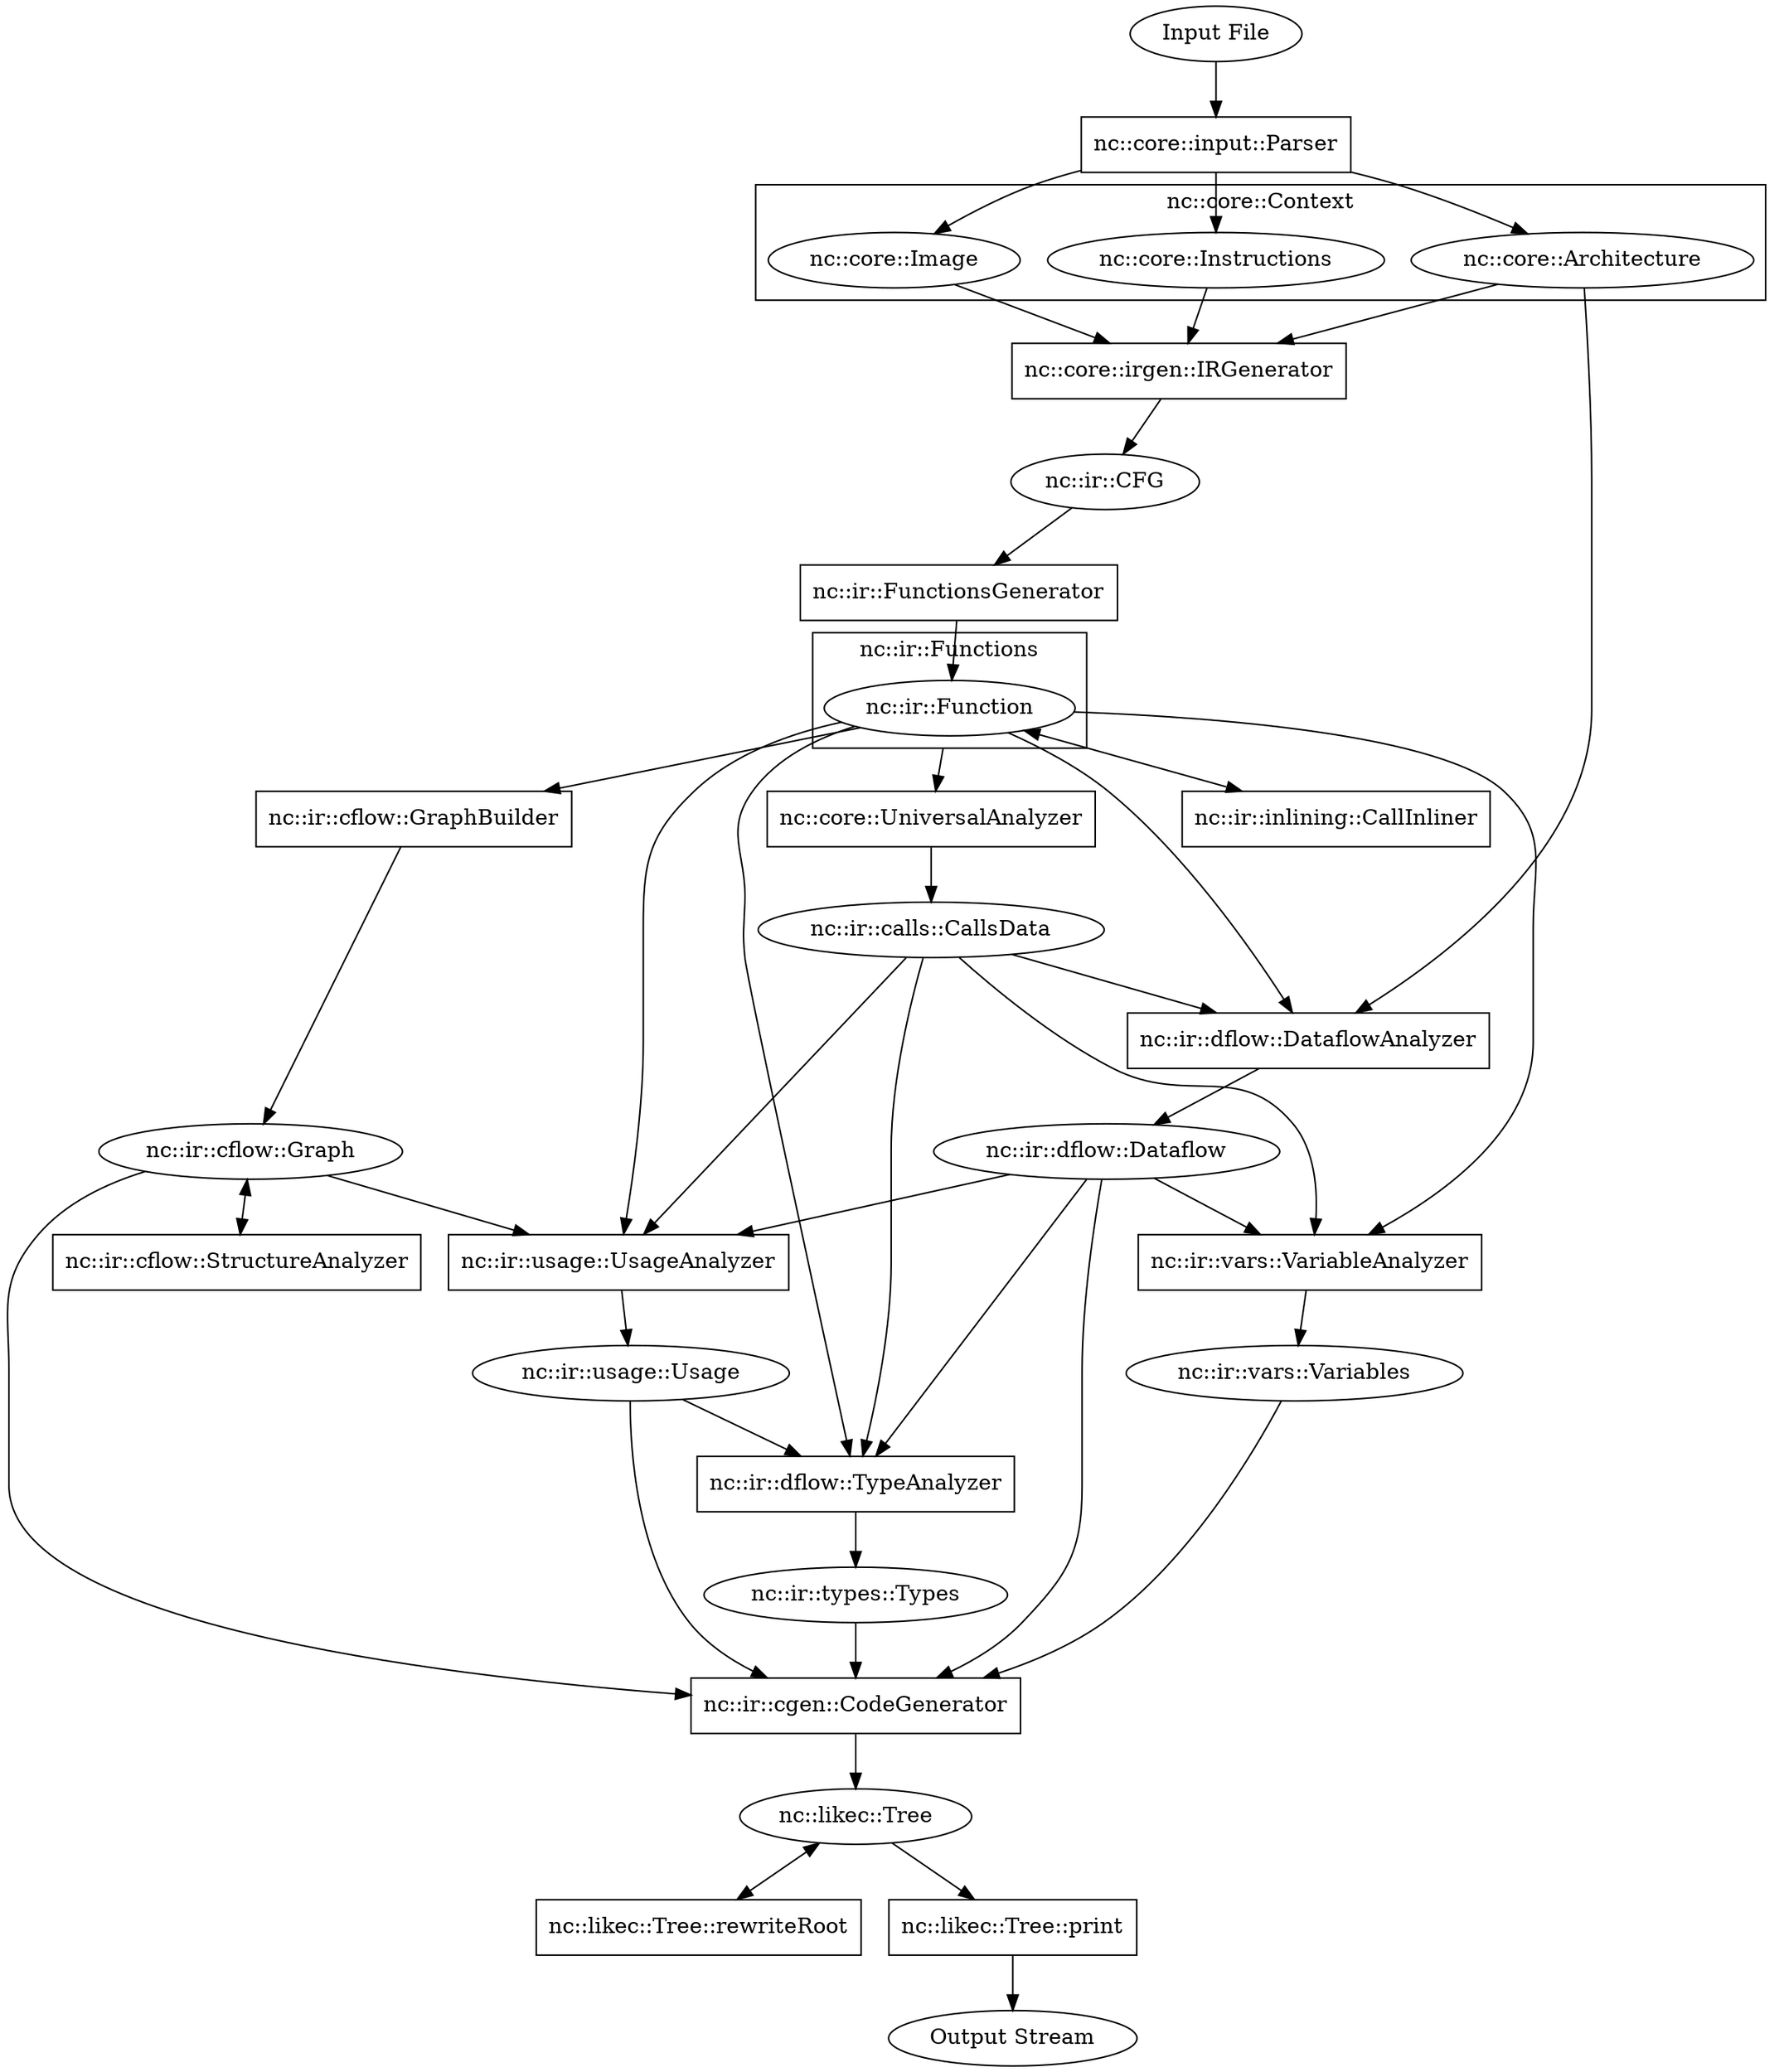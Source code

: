 digraph Workflow {
	compound = true

	input[shape="ellipse",label="Input File"]
	parser[shape="box",label="nc::core::input::Parser"]
	input -> parser
	
	subgraph cluster_context {
		label="nc::core::Context"
		architecture[shape="ellipse",label="nc::core::Architecture"]
		instructions[shape="ellipse",label="nc::core::Instructions"]
		image[shape="ellipse",label="nc::core::Image"]
	}
	parser -> architecture
	parser -> instructions
	parser -> image

	ir_generator[shape="box",label="nc::core::irgen::IRGenerator"]
	architecture -> ir_generator
	instructions -> ir_generator
	image -> ir_generator

	cfg[shape="ellipse",label="nc::ir::CFG"]
	ir_generator -> cfg

	functions_generator[shape="box",label="nc::ir::FunctionsGenerator"]
	cfg->functions_generator 

	subgraph cluster_functions {
		label="nc::ir::Functions"
		function[shape="ellipse",label="nc::ir::Function"]
	}
	functions_generator -> function

	universal_analyzer[shape="box",label="nc::core::UniversalAnalyzer"]
	function -> universal_analyzer [ltail=cluster_functions]

	calls_data[shape="ellipse",label="nc::ir::calls::CallsData"]
	universal_analyzer -> calls_data

	dataflow_analyzer[shape="box",label="nc::ir::dflow::DataflowAnalyzer"]
	architecture -> dataflow_analyzer
	function -> dataflow_analyzer
	calls_data -> dataflow_analyzer

	dataflow[shape="ellipse",label="nc::ir::dflow::Dataflow"]
	dataflow_analyzer -> dataflow

	graph_builder[shape="box",label="nc::ir::cflow::GraphBuilder"]
	function -> graph_builder

	region_graph[shape="ellipse",label="nc::ir::cflow::Graph"]
	graph_builder -> region_graph

	structure_analyzer[shape="box",label="nc::ir::cflow::StructureAnalyzer"]
	region_graph -> structure_analyzer[dir="both"]

	usage_analyzer[shape="box",label="nc::ir::usage::UsageAnalyzer"]
	function -> usage_analyzer
	dataflow -> usage_analyzer
	calls_data -> usage_analyzer
	region_graph -> usage_analyzer

	usage[shape="ellipse",label="nc::ir::usage::Usage"]
	usage_analyzer -> usage

	type_analyzer[shape="box",label="nc::ir::dflow::TypeAnalyzer"]
	function -> type_analyzer
	dataflow -> type_analyzer
	usage -> type_analyzer
	calls_data -> type_analyzer

	types[shape="ellipse",label="nc::ir::types::Types"]
	type_analyzer -> types

	variable_analyzer[shape="box",label="nc::ir::vars::VariableAnalyzer"]
	function -> variable_analyzer
	dataflow -> variable_analyzer
	calls_data -> variable_analyzer

	variables[shape="ellipse",label="nc::ir::vars::Variables"]
	variable_analyzer -> variables

	inliner[shape="box",label="nc::ir::inlining::CallInliner"]
	function -> inliner[dir="both"]

	code_generator[shape="box",label="nc::ir::cgen::CodeGenerator"]
	dataflow -> code_generator
	types -> code_generator
	variables -> code_generator
	usage -> code_generator
	region_graph -> code_generator

	tree[shape="ellipse",label="nc::likec::Tree"]
	code_generator -> tree

	tree_rewrite[shape="box",label="nc::likec::Tree::rewriteRoot"]
	tree -> tree_rewrite[dir="both"]

	tree_print[shape="box",label="nc::likec::Tree::print"]
	tree -> tree_print

	output[shape="ellipse",label="Output Stream"]
	tree_print -> output

	// TODO Elric: crec and stuff
}
